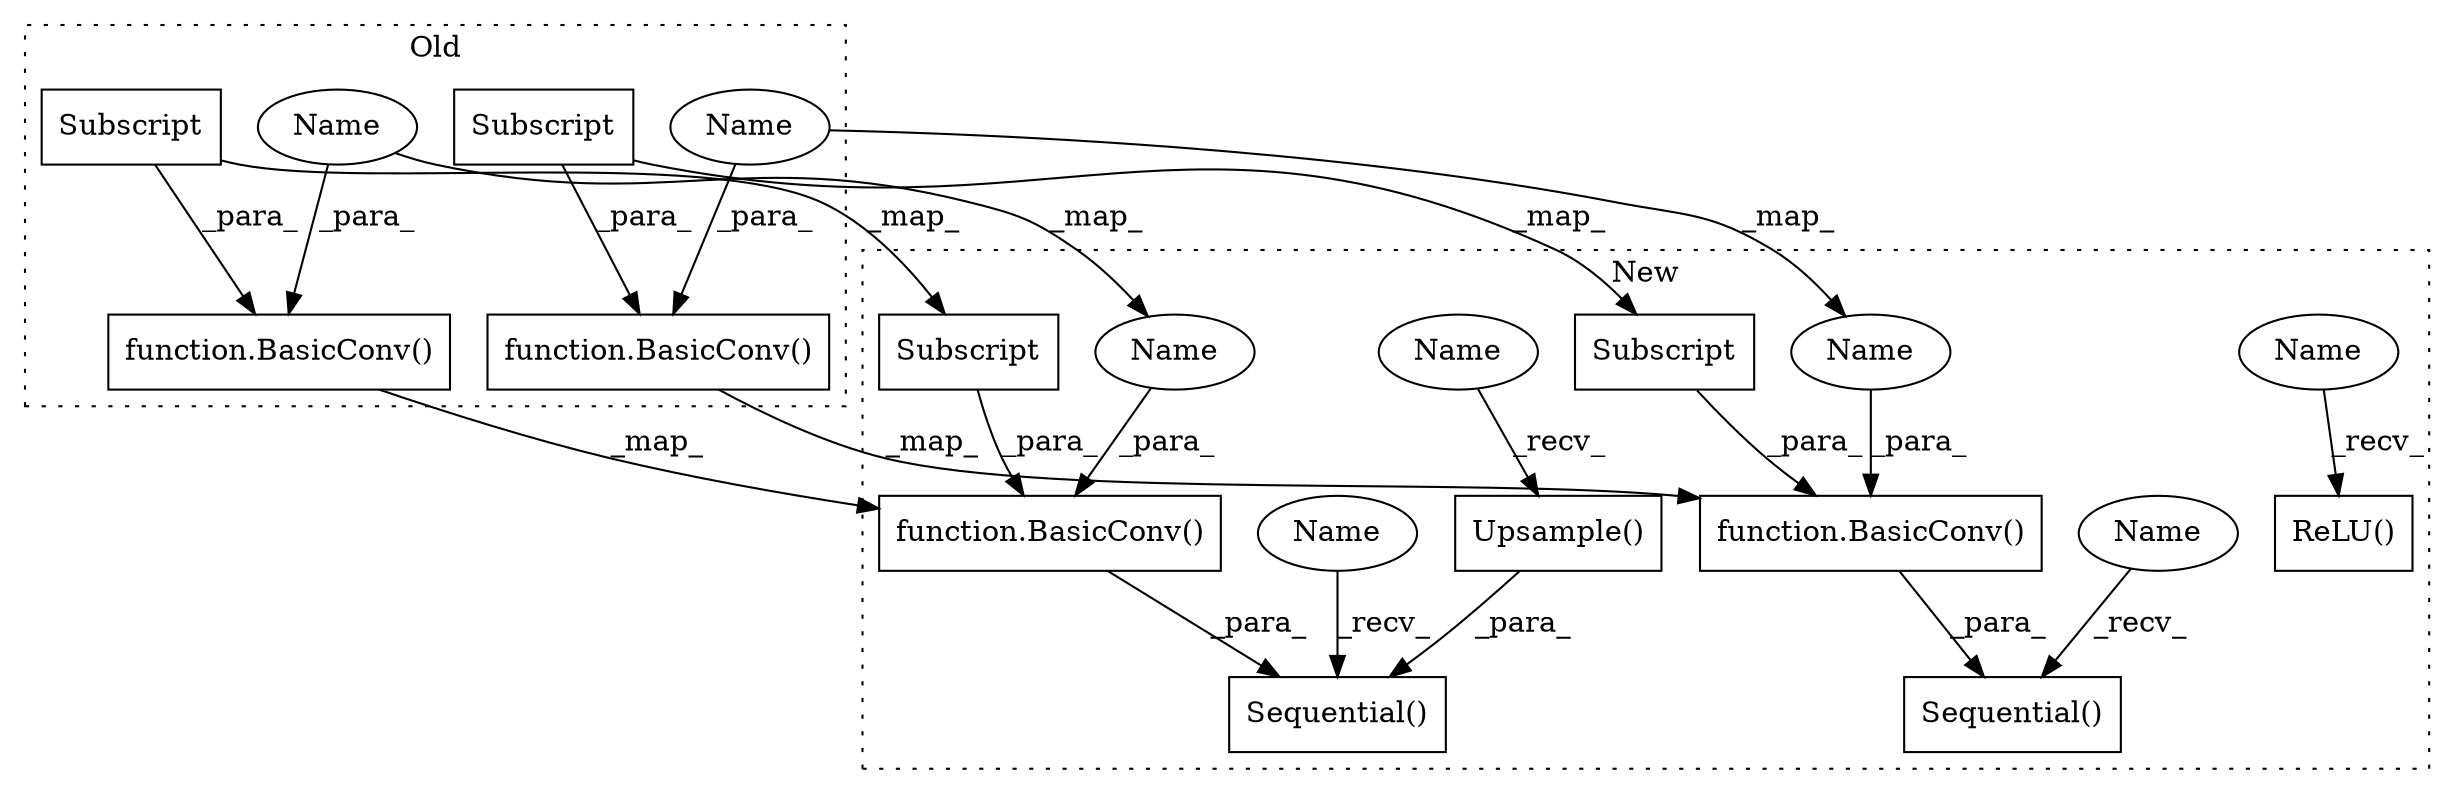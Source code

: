 digraph G {
subgraph cluster0 {
1 [label="function.BasicConv()" a="75" s="404,438" l="10,43" shape="box"];
3 [label="Subscript" a="63" s="414,0" l="11,0" shape="box"];
8 [label="function.BasicConv()" a="75" s="544,578" l="10,27" shape="box"];
11 [label="Subscript" a="63" s="554,0" l="11,0" shape="box"];
15 [label="Name" a="87" s="567" l="11" shape="ellipse"];
16 [label="Name" a="87" s="427" l="11" shape="ellipse"];
label = "Old";
style="dotted";
}
subgraph cluster1 {
2 [label="function.BasicConv()" a="75" s="447,481" l="10,39" shape="box"];
4 [label="Subscript" a="63" s="457,0" l="11,0" shape="box"];
5 [label="Sequential()" a="75" s="420,577" l="27,15" shape="box"];
6 [label="Upsample()" a="75" s="534" l="43" shape="box"];
7 [label="Sequential()" a="75" s="614,751" l="27,15" shape="box"];
9 [label="function.BasicConv()" a="75" s="678,712" l="10,39" shape="box"];
10 [label="Subscript" a="63" s="688,0" l="11,0" shape="box"];
12 [label="ReLU()" a="75" s="787" l="21" shape="box"];
13 [label="Name" a="87" s="470" l="11" shape="ellipse"];
14 [label="Name" a="87" s="701" l="11" shape="ellipse"];
17 [label="Name" a="87" s="787" l="2" shape="ellipse"];
18 [label="Name" a="87" s="614" l="2" shape="ellipse"];
19 [label="Name" a="87" s="420" l="2" shape="ellipse"];
20 [label="Name" a="87" s="534" l="2" shape="ellipse"];
label = "New";
style="dotted";
}
1 -> 2 [label="_map_"];
2 -> 5 [label="_para_"];
3 -> 1 [label="_para_"];
3 -> 4 [label="_map_"];
4 -> 2 [label="_para_"];
6 -> 5 [label="_para_"];
8 -> 9 [label="_map_"];
9 -> 7 [label="_para_"];
10 -> 9 [label="_para_"];
11 -> 10 [label="_map_"];
11 -> 8 [label="_para_"];
13 -> 2 [label="_para_"];
14 -> 9 [label="_para_"];
15 -> 8 [label="_para_"];
15 -> 14 [label="_map_"];
16 -> 13 [label="_map_"];
16 -> 1 [label="_para_"];
17 -> 12 [label="_recv_"];
18 -> 7 [label="_recv_"];
19 -> 5 [label="_recv_"];
20 -> 6 [label="_recv_"];
}
